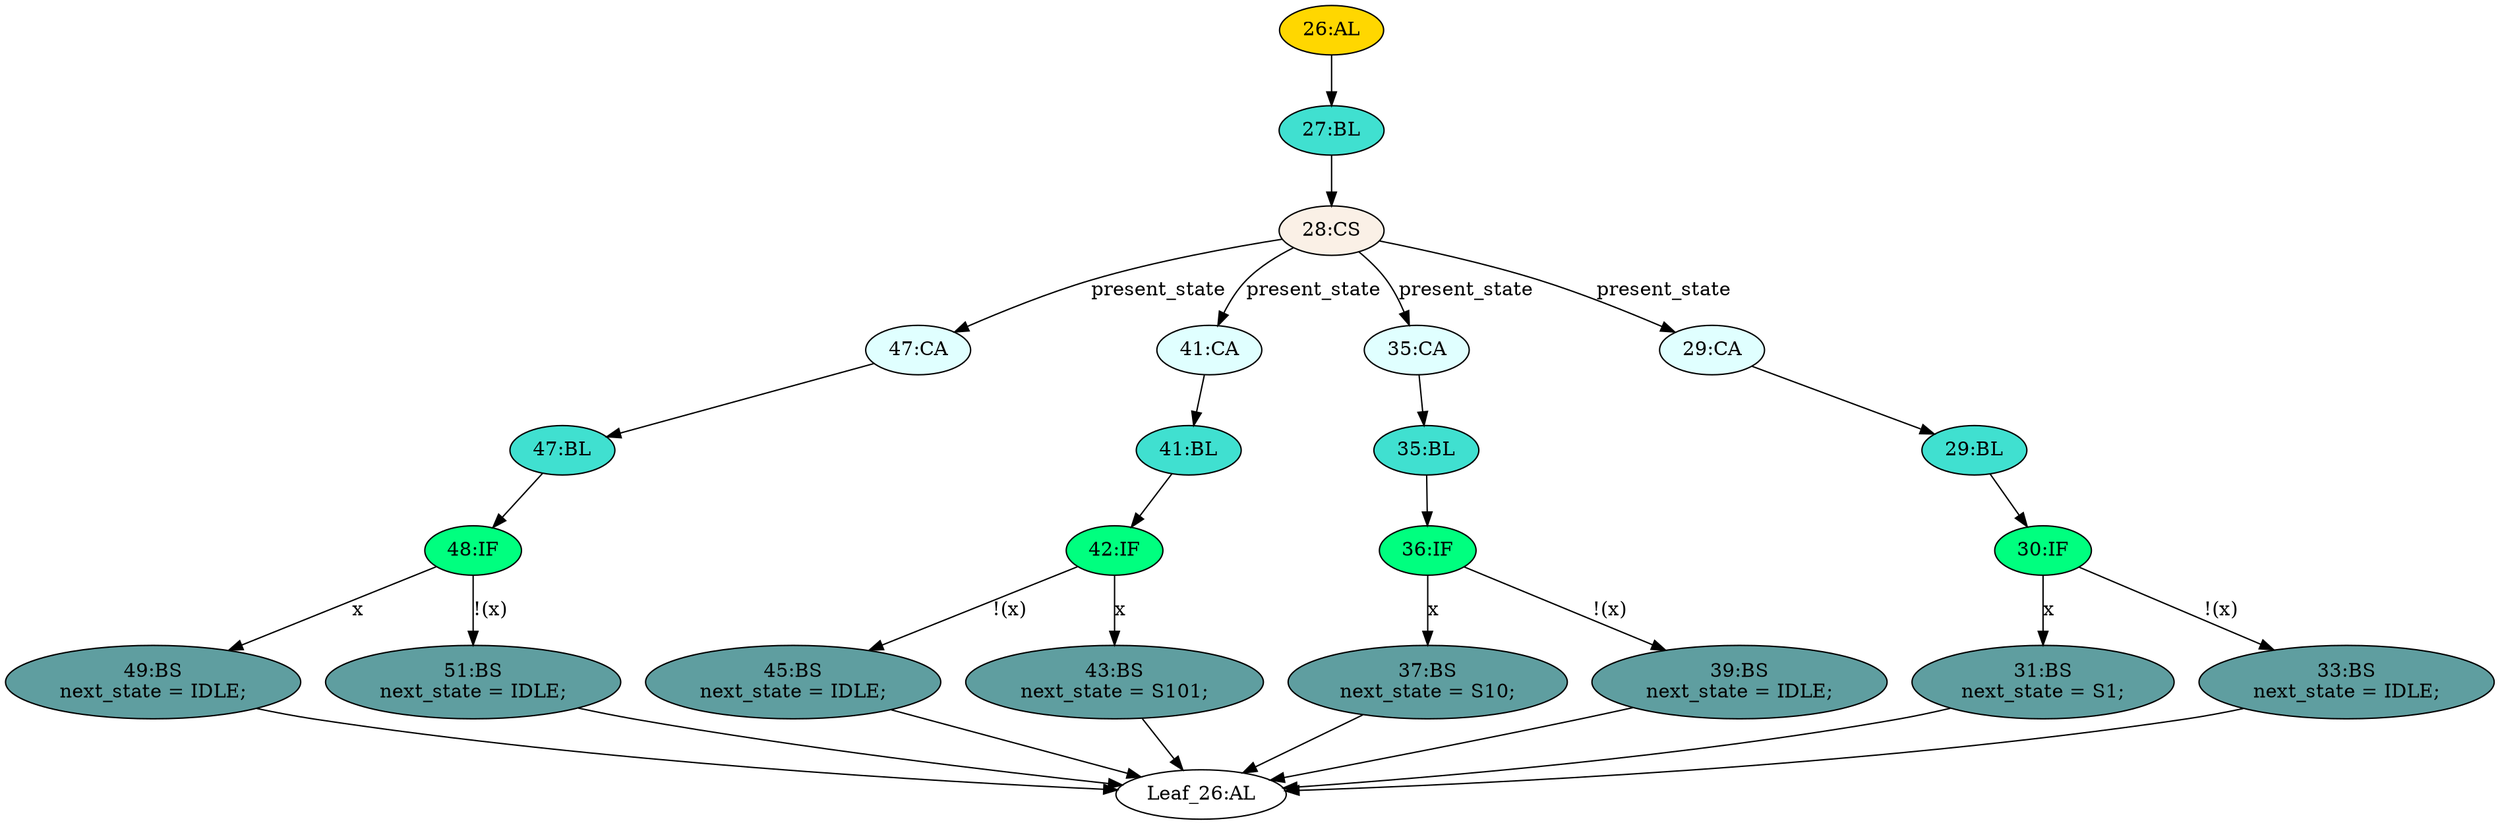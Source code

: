 strict digraph "" {
	node [label="\N"];
	"42:IF"	[ast="<pyverilog.vparser.ast.IfStatement object at 0x7fc86e3bb3d0>",
		fillcolor=springgreen,
		label="42:IF",
		statements="[]",
		style=filled,
		typ=IfStatement];
	"45:BS"	[ast="<pyverilog.vparser.ast.BlockingSubstitution object at 0x7fc86e3bb6d0>",
		fillcolor=cadetblue,
		label="45:BS
next_state = IDLE;",
		statements="[<pyverilog.vparser.ast.BlockingSubstitution object at 0x7fc86e3bb6d0>]",
		style=filled,
		typ=BlockingSubstitution];
	"42:IF" -> "45:BS"	[cond="['x']",
		label="!(x)",
		lineno=42];
	"43:BS"	[ast="<pyverilog.vparser.ast.BlockingSubstitution object at 0x7fc86e3bb890>",
		fillcolor=cadetblue,
		label="43:BS
next_state = S101;",
		statements="[<pyverilog.vparser.ast.BlockingSubstitution object at 0x7fc86e3bb890>]",
		style=filled,
		typ=BlockingSubstitution];
	"42:IF" -> "43:BS"	[cond="['x']",
		label=x,
		lineno=42];
	"47:CA"	[ast="<pyverilog.vparser.ast.Case object at 0x7fc86e3bba10>",
		fillcolor=lightcyan,
		label="47:CA",
		statements="[]",
		style=filled,
		typ=Case];
	"47:BL"	[ast="<pyverilog.vparser.ast.Block object at 0x7fc86e3bba90>",
		fillcolor=turquoise,
		label="47:BL",
		statements="[]",
		style=filled,
		typ=Block];
	"47:CA" -> "47:BL"	[cond="[]",
		lineno=None];
	"Leaf_26:AL"	[def_var="['next_state']",
		label="Leaf_26:AL"];
	"45:BS" -> "Leaf_26:AL"	[cond="[]",
		lineno=None];
	"41:CA"	[ast="<pyverilog.vparser.ast.Case object at 0x7fc86e3bbe10>",
		fillcolor=lightcyan,
		label="41:CA",
		statements="[]",
		style=filled,
		typ=Case];
	"41:BL"	[ast="<pyverilog.vparser.ast.Block object at 0x7fc86e3bbe90>",
		fillcolor=turquoise,
		label="41:BL",
		statements="[]",
		style=filled,
		typ=Block];
	"41:CA" -> "41:BL"	[cond="[]",
		lineno=None];
	"31:BS"	[ast="<pyverilog.vparser.ast.BlockingSubstitution object at 0x7fc86e3bbed0>",
		fillcolor=cadetblue,
		label="31:BS
next_state = S1;",
		statements="[<pyverilog.vparser.ast.BlockingSubstitution object at 0x7fc86e3bbed0>]",
		style=filled,
		typ=BlockingSubstitution];
	"31:BS" -> "Leaf_26:AL"	[cond="[]",
		lineno=None];
	"30:IF"	[ast="<pyverilog.vparser.ast.IfStatement object at 0x7fc86deea050>",
		fillcolor=springgreen,
		label="30:IF",
		statements="[]",
		style=filled,
		typ=IfStatement];
	"30:IF" -> "31:BS"	[cond="['x']",
		label=x,
		lineno=30];
	"33:BS"	[ast="<pyverilog.vparser.ast.BlockingSubstitution object at 0x7fc86deea090>",
		fillcolor=cadetblue,
		label="33:BS
next_state = IDLE;",
		statements="[<pyverilog.vparser.ast.BlockingSubstitution object at 0x7fc86deea090>]",
		style=filled,
		typ=BlockingSubstitution];
	"30:IF" -> "33:BS"	[cond="['x']",
		label="!(x)",
		lineno=30];
	"49:BS"	[ast="<pyverilog.vparser.ast.BlockingSubstitution object at 0x7fc86e3bbc50>",
		fillcolor=cadetblue,
		label="49:BS
next_state = IDLE;",
		statements="[<pyverilog.vparser.ast.BlockingSubstitution object at 0x7fc86e3bbc50>]",
		style=filled,
		typ=BlockingSubstitution];
	"49:BS" -> "Leaf_26:AL"	[cond="[]",
		lineno=None];
	"43:BS" -> "Leaf_26:AL"	[cond="[]",
		lineno=None];
	"35:CA"	[ast="<pyverilog.vparser.ast.Case object at 0x7fc86deea210>",
		fillcolor=lightcyan,
		label="35:CA",
		statements="[]",
		style=filled,
		typ=Case];
	"35:BL"	[ast="<pyverilog.vparser.ast.Block object at 0x7fc86deea290>",
		fillcolor=turquoise,
		label="35:BL",
		statements="[]",
		style=filled,
		typ=Block];
	"35:CA" -> "35:BL"	[cond="[]",
		lineno=None];
	"33:BS" -> "Leaf_26:AL"	[cond="[]",
		lineno=None];
	"51:BS"	[ast="<pyverilog.vparser.ast.BlockingSubstitution object at 0x7fc86e3bbb10>",
		fillcolor=cadetblue,
		label="51:BS
next_state = IDLE;",
		statements="[<pyverilog.vparser.ast.BlockingSubstitution object at 0x7fc86e3bbb10>]",
		style=filled,
		typ=BlockingSubstitution];
	"51:BS" -> "Leaf_26:AL"	[cond="[]",
		lineno=None];
	"36:IF"	[ast="<pyverilog.vparser.ast.IfStatement object at 0x7fc86deea2d0>",
		fillcolor=springgreen,
		label="36:IF",
		statements="[]",
		style=filled,
		typ=IfStatement];
	"37:BS"	[ast="<pyverilog.vparser.ast.BlockingSubstitution object at 0x7fc86deea450>",
		fillcolor=cadetblue,
		label="37:BS
next_state = S10;",
		statements="[<pyverilog.vparser.ast.BlockingSubstitution object at 0x7fc86deea450>]",
		style=filled,
		typ=BlockingSubstitution];
	"36:IF" -> "37:BS"	[cond="['x']",
		label=x,
		lineno=36];
	"39:BS"	[ast="<pyverilog.vparser.ast.BlockingSubstitution object at 0x7fc86deea310>",
		fillcolor=cadetblue,
		label="39:BS
next_state = IDLE;",
		statements="[<pyverilog.vparser.ast.BlockingSubstitution object at 0x7fc86deea310>]",
		style=filled,
		typ=BlockingSubstitution];
	"36:IF" -> "39:BS"	[cond="['x']",
		label="!(x)",
		lineno=36];
	"48:IF"	[ast="<pyverilog.vparser.ast.IfStatement object at 0x7fc86e3bbad0>",
		fillcolor=springgreen,
		label="48:IF",
		statements="[]",
		style=filled,
		typ=IfStatement];
	"47:BL" -> "48:IF"	[cond="[]",
		lineno=None];
	"27:BL"	[ast="<pyverilog.vparser.ast.Block object at 0x7fc86deea690>",
		fillcolor=turquoise,
		label="27:BL",
		statements="[]",
		style=filled,
		typ=Block];
	"28:CS"	[ast="<pyverilog.vparser.ast.CaseStatement object at 0x7fc86deea6d0>",
		fillcolor=linen,
		label="28:CS",
		statements="[]",
		style=filled,
		typ=CaseStatement];
	"27:BL" -> "28:CS"	[cond="[]",
		lineno=None];
	"41:BL" -> "42:IF"	[cond="[]",
		lineno=None];
	"37:BS" -> "Leaf_26:AL"	[cond="[]",
		lineno=None];
	"35:BL" -> "36:IF"	[cond="[]",
		lineno=None];
	"48:IF" -> "49:BS"	[cond="['x']",
		label=x,
		lineno=48];
	"48:IF" -> "51:BS"	[cond="['x']",
		label="!(x)",
		lineno=48];
	"26:AL"	[ast="<pyverilog.vparser.ast.Always object at 0x7fc86deea8d0>",
		clk_sens=False,
		fillcolor=gold,
		label="26:AL",
		sens="['present_state', 'x']",
		statements="[]",
		style=filled,
		typ=Always,
		use_var="['x', 'present_state']"];
	"26:AL" -> "27:BL"	[cond="[]",
		lineno=None];
	"29:BL"	[ast="<pyverilog.vparser.ast.Block object at 0x7fc86deea610>",
		fillcolor=turquoise,
		label="29:BL",
		statements="[]",
		style=filled,
		typ=Block];
	"29:BL" -> "30:IF"	[cond="[]",
		lineno=None];
	"28:CS" -> "47:CA"	[cond="['present_state']",
		label=present_state,
		lineno=28];
	"28:CS" -> "41:CA"	[cond="['present_state']",
		label=present_state,
		lineno=28];
	"28:CS" -> "35:CA"	[cond="['present_state']",
		label=present_state,
		lineno=28];
	"29:CA"	[ast="<pyverilog.vparser.ast.Case object at 0x7fc86deea7d0>",
		fillcolor=lightcyan,
		label="29:CA",
		statements="[]",
		style=filled,
		typ=Case];
	"28:CS" -> "29:CA"	[cond="['present_state']",
		label=present_state,
		lineno=28];
	"39:BS" -> "Leaf_26:AL"	[cond="[]",
		lineno=None];
	"29:CA" -> "29:BL"	[cond="[]",
		lineno=None];
}
